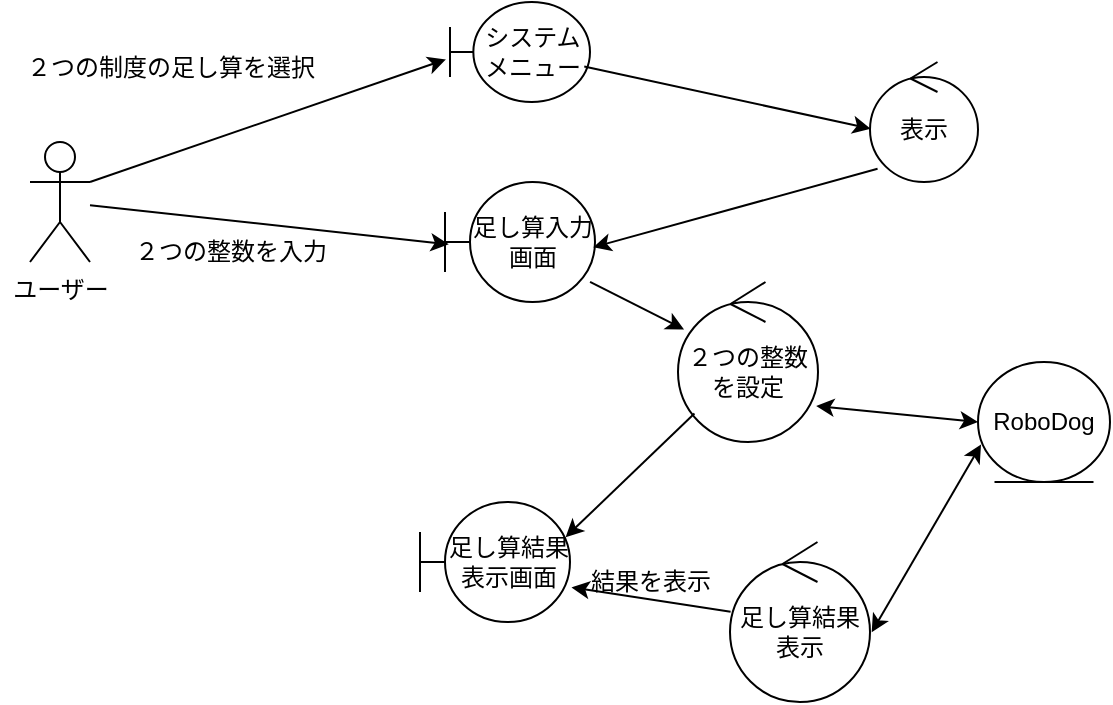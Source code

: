 <mxfile>
    <diagram name="ページ1" id="iKTciT4tVMa1wWERPG-i">
        <mxGraphModel dx="541" dy="621" grid="1" gridSize="10" guides="1" tooltips="1" connect="1" arrows="1" fold="1" page="1" pageScale="1" pageWidth="827" pageHeight="583" math="0" shadow="0">
            <root>
                <mxCell id="0"/>
                <mxCell id="1" parent="0"/>
                <mxCell id="pljDoT1VVw8l4GdMfAcl-1" value="ユーザー" style="shape=umlActor;verticalLabelPosition=bottom;verticalAlign=top;html=1;" parent="1" vertex="1">
                    <mxGeometry x="20" y="130" width="30" height="60" as="geometry"/>
                </mxCell>
                <mxCell id="pljDoT1VVw8l4GdMfAcl-2" value="" style="endArrow=classic;html=1;rounded=0;exitX=1;exitY=0.333;exitDx=0;exitDy=0;exitPerimeter=0;entryX=-0.029;entryY=0.574;entryDx=0;entryDy=0;entryPerimeter=0;" parent="1" source="pljDoT1VVw8l4GdMfAcl-1" target="pljDoT1VVw8l4GdMfAcl-3" edge="1">
                    <mxGeometry width="50" height="50" relative="1" as="geometry">
                        <mxPoint x="230" y="150" as="sourcePoint"/>
                        <mxPoint x="210" y="100" as="targetPoint"/>
                    </mxGeometry>
                </mxCell>
                <mxCell id="pljDoT1VVw8l4GdMfAcl-3" value="システムメニュー" style="shape=umlBoundary;whiteSpace=wrap;html=1;" parent="1" vertex="1">
                    <mxGeometry x="230" y="60" width="70" height="50" as="geometry"/>
                </mxCell>
                <mxCell id="pljDoT1VVw8l4GdMfAcl-4" value="足し算入力画面" style="shape=umlBoundary;whiteSpace=wrap;html=1;" parent="1" vertex="1">
                    <mxGeometry x="227.5" y="150" width="75" height="60" as="geometry"/>
                </mxCell>
                <mxCell id="pljDoT1VVw8l4GdMfAcl-5" value="" style="endArrow=classic;html=1;rounded=0;entryX=0.025;entryY=0.519;entryDx=0;entryDy=0;entryPerimeter=0;" parent="1" source="pljDoT1VVw8l4GdMfAcl-1" target="pljDoT1VVw8l4GdMfAcl-4" edge="1">
                    <mxGeometry width="50" height="50" relative="1" as="geometry">
                        <mxPoint x="170" y="231" as="sourcePoint"/>
                        <mxPoint x="258" y="180" as="targetPoint"/>
                    </mxGeometry>
                </mxCell>
                <mxCell id="pljDoT1VVw8l4GdMfAcl-6" value="表示" style="ellipse;shape=umlControl;whiteSpace=wrap;html=1;" parent="1" vertex="1">
                    <mxGeometry x="440" y="90" width="54" height="60" as="geometry"/>
                </mxCell>
                <mxCell id="pljDoT1VVw8l4GdMfAcl-7" value="" style="endArrow=classic;html=1;rounded=0;entryX=0.006;entryY=0.556;entryDx=0;entryDy=0;entryPerimeter=0;exitX=0.959;exitY=0.645;exitDx=0;exitDy=0;exitPerimeter=0;" parent="1" source="pljDoT1VVw8l4GdMfAcl-3" target="pljDoT1VVw8l4GdMfAcl-6" edge="1">
                    <mxGeometry width="50" height="50" relative="1" as="geometry">
                        <mxPoint x="240" y="140" as="sourcePoint"/>
                        <mxPoint x="290" y="90" as="targetPoint"/>
                    </mxGeometry>
                </mxCell>
                <mxCell id="pljDoT1VVw8l4GdMfAcl-8" value="" style="endArrow=classic;html=1;rounded=0;exitX=0.07;exitY=0.89;exitDx=0;exitDy=0;exitPerimeter=0;entryX=0.988;entryY=0.544;entryDx=0;entryDy=0;entryPerimeter=0;" parent="1" source="pljDoT1VVw8l4GdMfAcl-6" target="pljDoT1VVw8l4GdMfAcl-4" edge="1">
                    <mxGeometry width="50" height="50" relative="1" as="geometry">
                        <mxPoint x="240" y="140" as="sourcePoint"/>
                        <mxPoint x="290" y="90" as="targetPoint"/>
                    </mxGeometry>
                </mxCell>
                <mxCell id="pljDoT1VVw8l4GdMfAcl-9" value="足し算結果表示画面" style="shape=umlBoundary;whiteSpace=wrap;html=1;" parent="1" vertex="1">
                    <mxGeometry x="215" y="310" width="75" height="60" as="geometry"/>
                </mxCell>
                <mxCell id="pljDoT1VVw8l4GdMfAcl-10" value="" style="endArrow=classic;html=1;rounded=0;exitX=0.967;exitY=0.833;exitDx=0;exitDy=0;exitPerimeter=0;" parent="1" source="pljDoT1VVw8l4GdMfAcl-4" target="pljDoT1VVw8l4GdMfAcl-11" edge="1">
                    <mxGeometry width="50" height="50" relative="1" as="geometry">
                        <mxPoint x="340" y="220" as="sourcePoint"/>
                        <mxPoint x="360" y="240" as="targetPoint"/>
                    </mxGeometry>
                </mxCell>
                <mxCell id="pljDoT1VVw8l4GdMfAcl-11" value="２つの整数を設定" style="ellipse;shape=umlControl;whiteSpace=wrap;html=1;" parent="1" vertex="1">
                    <mxGeometry x="344" y="200" width="70" height="80" as="geometry"/>
                </mxCell>
                <mxCell id="pljDoT1VVw8l4GdMfAcl-12" value="" style="endArrow=classic;html=1;rounded=0;entryX=0.971;entryY=0.293;entryDx=0;entryDy=0;entryPerimeter=0;" parent="1" source="pljDoT1VVw8l4GdMfAcl-11" target="pljDoT1VVw8l4GdMfAcl-9" edge="1">
                    <mxGeometry width="50" height="50" relative="1" as="geometry">
                        <mxPoint x="340" y="220" as="sourcePoint"/>
                        <mxPoint x="300" y="380" as="targetPoint"/>
                    </mxGeometry>
                </mxCell>
                <mxCell id="pljDoT1VVw8l4GdMfAcl-13" value="RoboDog" style="ellipse;shape=umlEntity;whiteSpace=wrap;html=1;" parent="1" vertex="1">
                    <mxGeometry x="494" y="240" width="66" height="60" as="geometry"/>
                </mxCell>
                <mxCell id="pljDoT1VVw8l4GdMfAcl-14" value="" style="endArrow=classic;startArrow=classic;html=1;rounded=0;exitX=0.987;exitY=0.775;exitDx=0;exitDy=0;exitPerimeter=0;entryX=0;entryY=0.5;entryDx=0;entryDy=0;" parent="1" source="pljDoT1VVw8l4GdMfAcl-11" target="pljDoT1VVw8l4GdMfAcl-13" edge="1">
                    <mxGeometry width="50" height="50" relative="1" as="geometry">
                        <mxPoint x="370" y="230" as="sourcePoint"/>
                        <mxPoint x="420" y="180" as="targetPoint"/>
                    </mxGeometry>
                </mxCell>
                <mxCell id="pljDoT1VVw8l4GdMfAcl-15" value="足し算結果表示" style="ellipse;shape=umlControl;whiteSpace=wrap;html=1;" parent="1" vertex="1">
                    <mxGeometry x="370" y="330" width="70" height="80" as="geometry"/>
                </mxCell>
                <mxCell id="pljDoT1VVw8l4GdMfAcl-17" value="" style="endArrow=classic;startArrow=classic;html=1;rounded=0;exitX=1.012;exitY=0.564;exitDx=0;exitDy=0;exitPerimeter=0;entryX=0.023;entryY=0.688;entryDx=0;entryDy=0;entryPerimeter=0;" parent="1" source="pljDoT1VVw8l4GdMfAcl-15" target="pljDoT1VVw8l4GdMfAcl-13" edge="1">
                    <mxGeometry width="50" height="50" relative="1" as="geometry">
                        <mxPoint x="450" y="330" as="sourcePoint"/>
                        <mxPoint x="531" y="338" as="targetPoint"/>
                    </mxGeometry>
                </mxCell>
                <mxCell id="pljDoT1VVw8l4GdMfAcl-19" value="" style="endArrow=classic;html=1;rounded=0;entryX=1.01;entryY=0.712;entryDx=0;entryDy=0;entryPerimeter=0;" parent="1" source="pljDoT1VVw8l4GdMfAcl-15" target="pljDoT1VVw8l4GdMfAcl-9" edge="1">
                    <mxGeometry width="50" height="50" relative="1" as="geometry">
                        <mxPoint x="399" y="340" as="sourcePoint"/>
                        <mxPoint x="320" y="413" as="targetPoint"/>
                    </mxGeometry>
                </mxCell>
                <mxCell id="pljDoT1VVw8l4GdMfAcl-20" value="２つの整数を入力" style="text;html=1;align=center;verticalAlign=middle;resizable=0;points=[];autosize=1;strokeColor=none;fillColor=none;" parent="1" vertex="1">
                    <mxGeometry x="60" y="170" width="120" height="30" as="geometry"/>
                </mxCell>
                <mxCell id="pljDoT1VVw8l4GdMfAcl-23" value="２つの制度の足し算を選択" style="text;html=1;align=center;verticalAlign=middle;resizable=0;points=[];autosize=1;strokeColor=none;fillColor=none;" parent="1" vertex="1">
                    <mxGeometry x="5" y="78" width="170" height="30" as="geometry"/>
                </mxCell>
                <mxCell id="pljDoT1VVw8l4GdMfAcl-24" value="結果を表示" style="text;html=1;align=center;verticalAlign=middle;resizable=0;points=[];autosize=1;strokeColor=none;fillColor=none;" parent="1" vertex="1">
                    <mxGeometry x="290" y="335" width="80" height="30" as="geometry"/>
                </mxCell>
            </root>
        </mxGraphModel>
    </diagram>
</mxfile>